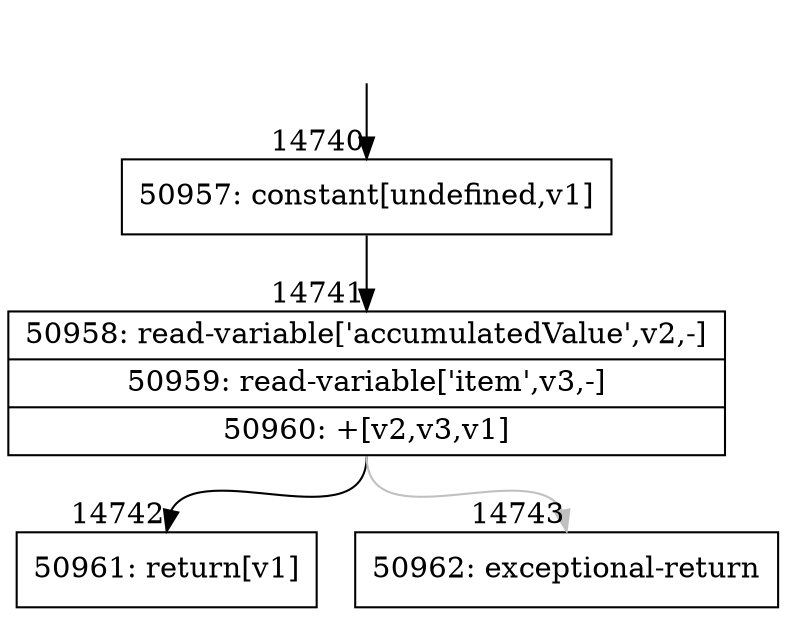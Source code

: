 digraph {
rankdir="TD"
BB_entry1232[shape=none,label=""];
BB_entry1232 -> BB14740 [tailport=s, headport=n, headlabel="    14740"]
BB14740 [shape=record label="{50957: constant[undefined,v1]}" ] 
BB14740 -> BB14741 [tailport=s, headport=n, headlabel="      14741"]
BB14741 [shape=record label="{50958: read-variable['accumulatedValue',v2,-]|50959: read-variable['item',v3,-]|50960: +[v2,v3,v1]}" ] 
BB14741 -> BB14742 [tailport=s, headport=n, headlabel="      14742"]
BB14741 -> BB14743 [tailport=s, headport=n, color=gray, headlabel="      14743"]
BB14742 [shape=record label="{50961: return[v1]}" ] 
BB14743 [shape=record label="{50962: exceptional-return}" ] 
//#$~ 27074
}
